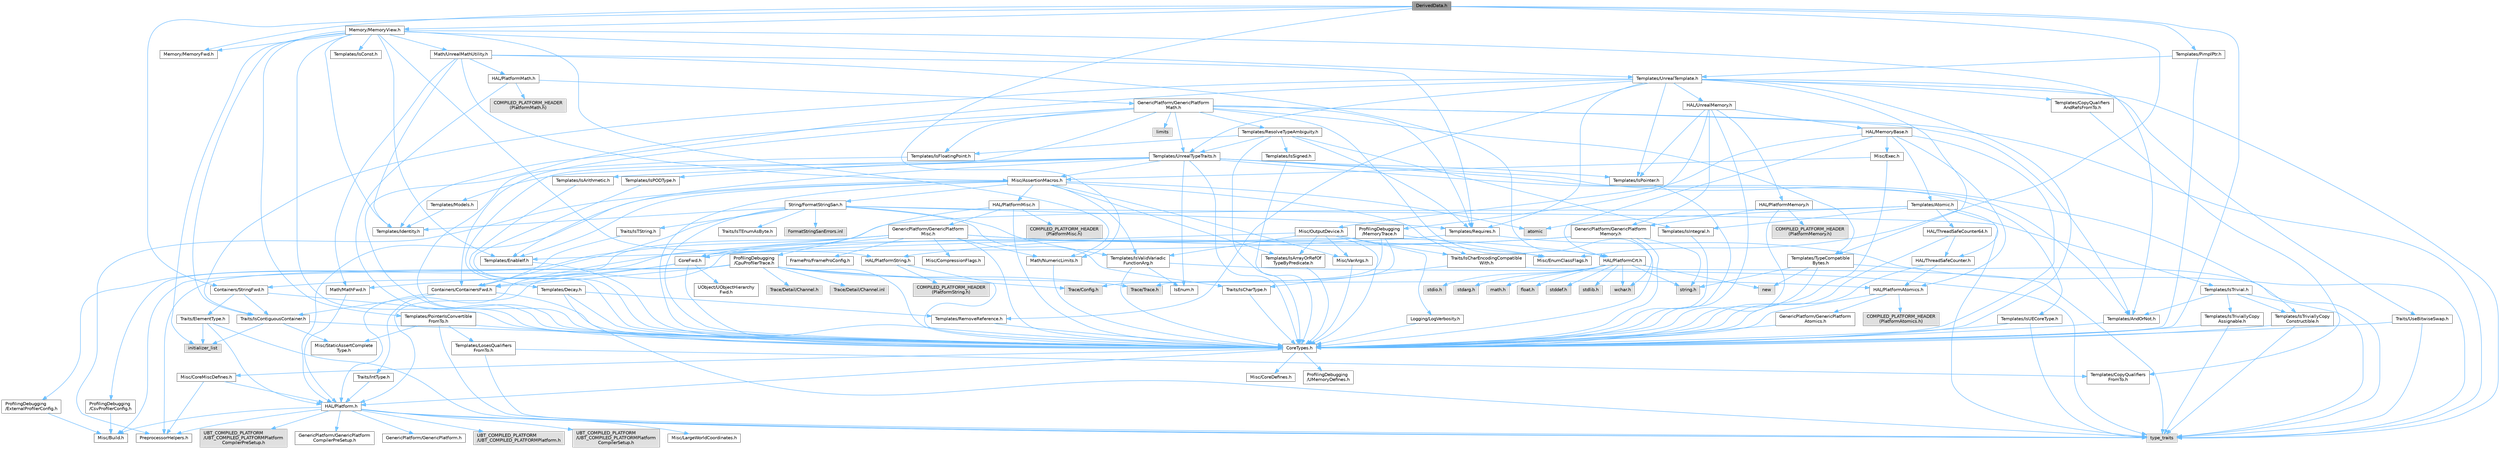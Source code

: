 digraph "DerivedData.h"
{
 // INTERACTIVE_SVG=YES
 // LATEX_PDF_SIZE
  bgcolor="transparent";
  edge [fontname=Helvetica,fontsize=10,labelfontname=Helvetica,labelfontsize=10];
  node [fontname=Helvetica,fontsize=10,shape=box,height=0.2,width=0.4];
  Node1 [id="Node000001",label="DerivedData.h",height=0.2,width=0.4,color="gray40", fillcolor="grey60", style="filled", fontcolor="black",tooltip=" "];
  Node1 -> Node2 [id="edge1_Node000001_Node000002",color="steelblue1",style="solid",tooltip=" "];
  Node2 [id="Node000002",label="Containers/StringFwd.h",height=0.2,width=0.4,color="grey40", fillcolor="white", style="filled",URL="$df/d37/StringFwd_8h.html",tooltip=" "];
  Node2 -> Node3 [id="edge2_Node000002_Node000003",color="steelblue1",style="solid",tooltip=" "];
  Node3 [id="Node000003",label="CoreTypes.h",height=0.2,width=0.4,color="grey40", fillcolor="white", style="filled",URL="$dc/dec/CoreTypes_8h.html",tooltip=" "];
  Node3 -> Node4 [id="edge3_Node000003_Node000004",color="steelblue1",style="solid",tooltip=" "];
  Node4 [id="Node000004",label="HAL/Platform.h",height=0.2,width=0.4,color="grey40", fillcolor="white", style="filled",URL="$d9/dd0/Platform_8h.html",tooltip=" "];
  Node4 -> Node5 [id="edge4_Node000004_Node000005",color="steelblue1",style="solid",tooltip=" "];
  Node5 [id="Node000005",label="Misc/Build.h",height=0.2,width=0.4,color="grey40", fillcolor="white", style="filled",URL="$d3/dbb/Build_8h.html",tooltip=" "];
  Node4 -> Node6 [id="edge5_Node000004_Node000006",color="steelblue1",style="solid",tooltip=" "];
  Node6 [id="Node000006",label="Misc/LargeWorldCoordinates.h",height=0.2,width=0.4,color="grey40", fillcolor="white", style="filled",URL="$d2/dcb/LargeWorldCoordinates_8h.html",tooltip=" "];
  Node4 -> Node7 [id="edge6_Node000004_Node000007",color="steelblue1",style="solid",tooltip=" "];
  Node7 [id="Node000007",label="type_traits",height=0.2,width=0.4,color="grey60", fillcolor="#E0E0E0", style="filled",tooltip=" "];
  Node4 -> Node8 [id="edge7_Node000004_Node000008",color="steelblue1",style="solid",tooltip=" "];
  Node8 [id="Node000008",label="PreprocessorHelpers.h",height=0.2,width=0.4,color="grey40", fillcolor="white", style="filled",URL="$db/ddb/PreprocessorHelpers_8h.html",tooltip=" "];
  Node4 -> Node9 [id="edge8_Node000004_Node000009",color="steelblue1",style="solid",tooltip=" "];
  Node9 [id="Node000009",label="UBT_COMPILED_PLATFORM\l/UBT_COMPILED_PLATFORMPlatform\lCompilerPreSetup.h",height=0.2,width=0.4,color="grey60", fillcolor="#E0E0E0", style="filled",tooltip=" "];
  Node4 -> Node10 [id="edge9_Node000004_Node000010",color="steelblue1",style="solid",tooltip=" "];
  Node10 [id="Node000010",label="GenericPlatform/GenericPlatform\lCompilerPreSetup.h",height=0.2,width=0.4,color="grey40", fillcolor="white", style="filled",URL="$d9/dc8/GenericPlatformCompilerPreSetup_8h.html",tooltip=" "];
  Node4 -> Node11 [id="edge10_Node000004_Node000011",color="steelblue1",style="solid",tooltip=" "];
  Node11 [id="Node000011",label="GenericPlatform/GenericPlatform.h",height=0.2,width=0.4,color="grey40", fillcolor="white", style="filled",URL="$d6/d84/GenericPlatform_8h.html",tooltip=" "];
  Node4 -> Node12 [id="edge11_Node000004_Node000012",color="steelblue1",style="solid",tooltip=" "];
  Node12 [id="Node000012",label="UBT_COMPILED_PLATFORM\l/UBT_COMPILED_PLATFORMPlatform.h",height=0.2,width=0.4,color="grey60", fillcolor="#E0E0E0", style="filled",tooltip=" "];
  Node4 -> Node13 [id="edge12_Node000004_Node000013",color="steelblue1",style="solid",tooltip=" "];
  Node13 [id="Node000013",label="UBT_COMPILED_PLATFORM\l/UBT_COMPILED_PLATFORMPlatform\lCompilerSetup.h",height=0.2,width=0.4,color="grey60", fillcolor="#E0E0E0", style="filled",tooltip=" "];
  Node3 -> Node14 [id="edge13_Node000003_Node000014",color="steelblue1",style="solid",tooltip=" "];
  Node14 [id="Node000014",label="ProfilingDebugging\l/UMemoryDefines.h",height=0.2,width=0.4,color="grey40", fillcolor="white", style="filled",URL="$d2/da2/UMemoryDefines_8h.html",tooltip=" "];
  Node3 -> Node15 [id="edge14_Node000003_Node000015",color="steelblue1",style="solid",tooltip=" "];
  Node15 [id="Node000015",label="Misc/CoreMiscDefines.h",height=0.2,width=0.4,color="grey40", fillcolor="white", style="filled",URL="$da/d38/CoreMiscDefines_8h.html",tooltip=" "];
  Node15 -> Node4 [id="edge15_Node000015_Node000004",color="steelblue1",style="solid",tooltip=" "];
  Node15 -> Node8 [id="edge16_Node000015_Node000008",color="steelblue1",style="solid",tooltip=" "];
  Node3 -> Node16 [id="edge17_Node000003_Node000016",color="steelblue1",style="solid",tooltip=" "];
  Node16 [id="Node000016",label="Misc/CoreDefines.h",height=0.2,width=0.4,color="grey40", fillcolor="white", style="filled",URL="$d3/dd2/CoreDefines_8h.html",tooltip=" "];
  Node2 -> Node17 [id="edge18_Node000002_Node000017",color="steelblue1",style="solid",tooltip=" "];
  Node17 [id="Node000017",label="Traits/ElementType.h",height=0.2,width=0.4,color="grey40", fillcolor="white", style="filled",URL="$d5/d4f/ElementType_8h.html",tooltip=" "];
  Node17 -> Node4 [id="edge19_Node000017_Node000004",color="steelblue1",style="solid",tooltip=" "];
  Node17 -> Node18 [id="edge20_Node000017_Node000018",color="steelblue1",style="solid",tooltip=" "];
  Node18 [id="Node000018",label="initializer_list",height=0.2,width=0.4,color="grey60", fillcolor="#E0E0E0", style="filled",tooltip=" "];
  Node17 -> Node7 [id="edge21_Node000017_Node000007",color="steelblue1",style="solid",tooltip=" "];
  Node2 -> Node19 [id="edge22_Node000002_Node000019",color="steelblue1",style="solid",tooltip=" "];
  Node19 [id="Node000019",label="Traits/IsContiguousContainer.h",height=0.2,width=0.4,color="grey40", fillcolor="white", style="filled",URL="$d5/d3c/IsContiguousContainer_8h.html",tooltip=" "];
  Node19 -> Node3 [id="edge23_Node000019_Node000003",color="steelblue1",style="solid",tooltip=" "];
  Node19 -> Node20 [id="edge24_Node000019_Node000020",color="steelblue1",style="solid",tooltip=" "];
  Node20 [id="Node000020",label="Misc/StaticAssertComplete\lType.h",height=0.2,width=0.4,color="grey40", fillcolor="white", style="filled",URL="$d5/d4e/StaticAssertCompleteType_8h.html",tooltip=" "];
  Node19 -> Node18 [id="edge25_Node000019_Node000018",color="steelblue1",style="solid",tooltip=" "];
  Node1 -> Node3 [id="edge26_Node000001_Node000003",color="steelblue1",style="solid",tooltip=" "];
  Node1 -> Node21 [id="edge27_Node000001_Node000021",color="steelblue1",style="solid",tooltip=" "];
  Node21 [id="Node000021",label="Math/NumericLimits.h",height=0.2,width=0.4,color="grey40", fillcolor="white", style="filled",URL="$df/d1b/NumericLimits_8h.html",tooltip=" "];
  Node21 -> Node3 [id="edge28_Node000021_Node000003",color="steelblue1",style="solid",tooltip=" "];
  Node1 -> Node22 [id="edge29_Node000001_Node000022",color="steelblue1",style="solid",tooltip=" "];
  Node22 [id="Node000022",label="Memory/MemoryFwd.h",height=0.2,width=0.4,color="grey40", fillcolor="white", style="filled",URL="$df/d72/MemoryFwd_8h.html",tooltip=" "];
  Node1 -> Node23 [id="edge30_Node000001_Node000023",color="steelblue1",style="solid",tooltip=" "];
  Node23 [id="Node000023",label="Memory/MemoryView.h",height=0.2,width=0.4,color="grey40", fillcolor="white", style="filled",URL="$db/d99/MemoryView_8h.html",tooltip=" "];
  Node23 -> Node3 [id="edge31_Node000023_Node000003",color="steelblue1",style="solid",tooltip=" "];
  Node23 -> Node24 [id="edge32_Node000023_Node000024",color="steelblue1",style="solid",tooltip=" "];
  Node24 [id="Node000024",label="HAL/PlatformString.h",height=0.2,width=0.4,color="grey40", fillcolor="white", style="filled",URL="$db/db5/PlatformString_8h.html",tooltip=" "];
  Node24 -> Node3 [id="edge33_Node000024_Node000003",color="steelblue1",style="solid",tooltip=" "];
  Node24 -> Node25 [id="edge34_Node000024_Node000025",color="steelblue1",style="solid",tooltip=" "];
  Node25 [id="Node000025",label="COMPILED_PLATFORM_HEADER\l(PlatformString.h)",height=0.2,width=0.4,color="grey60", fillcolor="#E0E0E0", style="filled",tooltip=" "];
  Node23 -> Node21 [id="edge35_Node000023_Node000021",color="steelblue1",style="solid",tooltip=" "];
  Node23 -> Node26 [id="edge36_Node000023_Node000026",color="steelblue1",style="solid",tooltip=" "];
  Node26 [id="Node000026",label="Math/UnrealMathUtility.h",height=0.2,width=0.4,color="grey40", fillcolor="white", style="filled",URL="$db/db8/UnrealMathUtility_8h.html",tooltip=" "];
  Node26 -> Node3 [id="edge37_Node000026_Node000003",color="steelblue1",style="solid",tooltip=" "];
  Node26 -> Node27 [id="edge38_Node000026_Node000027",color="steelblue1",style="solid",tooltip=" "];
  Node27 [id="Node000027",label="Misc/AssertionMacros.h",height=0.2,width=0.4,color="grey40", fillcolor="white", style="filled",URL="$d0/dfa/AssertionMacros_8h.html",tooltip=" "];
  Node27 -> Node3 [id="edge39_Node000027_Node000003",color="steelblue1",style="solid",tooltip=" "];
  Node27 -> Node4 [id="edge40_Node000027_Node000004",color="steelblue1",style="solid",tooltip=" "];
  Node27 -> Node28 [id="edge41_Node000027_Node000028",color="steelblue1",style="solid",tooltip=" "];
  Node28 [id="Node000028",label="HAL/PlatformMisc.h",height=0.2,width=0.4,color="grey40", fillcolor="white", style="filled",URL="$d0/df5/PlatformMisc_8h.html",tooltip=" "];
  Node28 -> Node3 [id="edge42_Node000028_Node000003",color="steelblue1",style="solid",tooltip=" "];
  Node28 -> Node29 [id="edge43_Node000028_Node000029",color="steelblue1",style="solid",tooltip=" "];
  Node29 [id="Node000029",label="GenericPlatform/GenericPlatform\lMisc.h",height=0.2,width=0.4,color="grey40", fillcolor="white", style="filled",URL="$db/d9a/GenericPlatformMisc_8h.html",tooltip=" "];
  Node29 -> Node2 [id="edge44_Node000029_Node000002",color="steelblue1",style="solid",tooltip=" "];
  Node29 -> Node30 [id="edge45_Node000029_Node000030",color="steelblue1",style="solid",tooltip=" "];
  Node30 [id="Node000030",label="CoreFwd.h",height=0.2,width=0.4,color="grey40", fillcolor="white", style="filled",URL="$d1/d1e/CoreFwd_8h.html",tooltip=" "];
  Node30 -> Node3 [id="edge46_Node000030_Node000003",color="steelblue1",style="solid",tooltip=" "];
  Node30 -> Node31 [id="edge47_Node000030_Node000031",color="steelblue1",style="solid",tooltip=" "];
  Node31 [id="Node000031",label="Containers/ContainersFwd.h",height=0.2,width=0.4,color="grey40", fillcolor="white", style="filled",URL="$d4/d0a/ContainersFwd_8h.html",tooltip=" "];
  Node31 -> Node4 [id="edge48_Node000031_Node000004",color="steelblue1",style="solid",tooltip=" "];
  Node31 -> Node3 [id="edge49_Node000031_Node000003",color="steelblue1",style="solid",tooltip=" "];
  Node31 -> Node19 [id="edge50_Node000031_Node000019",color="steelblue1",style="solid",tooltip=" "];
  Node30 -> Node32 [id="edge51_Node000030_Node000032",color="steelblue1",style="solid",tooltip=" "];
  Node32 [id="Node000032",label="Math/MathFwd.h",height=0.2,width=0.4,color="grey40", fillcolor="white", style="filled",URL="$d2/d10/MathFwd_8h.html",tooltip=" "];
  Node32 -> Node4 [id="edge52_Node000032_Node000004",color="steelblue1",style="solid",tooltip=" "];
  Node30 -> Node33 [id="edge53_Node000030_Node000033",color="steelblue1",style="solid",tooltip=" "];
  Node33 [id="Node000033",label="UObject/UObjectHierarchy\lFwd.h",height=0.2,width=0.4,color="grey40", fillcolor="white", style="filled",URL="$d3/d13/UObjectHierarchyFwd_8h.html",tooltip=" "];
  Node29 -> Node3 [id="edge54_Node000029_Node000003",color="steelblue1",style="solid",tooltip=" "];
  Node29 -> Node34 [id="edge55_Node000029_Node000034",color="steelblue1",style="solid",tooltip=" "];
  Node34 [id="Node000034",label="FramePro/FrameProConfig.h",height=0.2,width=0.4,color="grey40", fillcolor="white", style="filled",URL="$d7/d90/FrameProConfig_8h.html",tooltip=" "];
  Node29 -> Node35 [id="edge56_Node000029_Node000035",color="steelblue1",style="solid",tooltip=" "];
  Node35 [id="Node000035",label="HAL/PlatformCrt.h",height=0.2,width=0.4,color="grey40", fillcolor="white", style="filled",URL="$d8/d75/PlatformCrt_8h.html",tooltip=" "];
  Node35 -> Node36 [id="edge57_Node000035_Node000036",color="steelblue1",style="solid",tooltip=" "];
  Node36 [id="Node000036",label="new",height=0.2,width=0.4,color="grey60", fillcolor="#E0E0E0", style="filled",tooltip=" "];
  Node35 -> Node37 [id="edge58_Node000035_Node000037",color="steelblue1",style="solid",tooltip=" "];
  Node37 [id="Node000037",label="wchar.h",height=0.2,width=0.4,color="grey60", fillcolor="#E0E0E0", style="filled",tooltip=" "];
  Node35 -> Node38 [id="edge59_Node000035_Node000038",color="steelblue1",style="solid",tooltip=" "];
  Node38 [id="Node000038",label="stddef.h",height=0.2,width=0.4,color="grey60", fillcolor="#E0E0E0", style="filled",tooltip=" "];
  Node35 -> Node39 [id="edge60_Node000035_Node000039",color="steelblue1",style="solid",tooltip=" "];
  Node39 [id="Node000039",label="stdlib.h",height=0.2,width=0.4,color="grey60", fillcolor="#E0E0E0", style="filled",tooltip=" "];
  Node35 -> Node40 [id="edge61_Node000035_Node000040",color="steelblue1",style="solid",tooltip=" "];
  Node40 [id="Node000040",label="stdio.h",height=0.2,width=0.4,color="grey60", fillcolor="#E0E0E0", style="filled",tooltip=" "];
  Node35 -> Node41 [id="edge62_Node000035_Node000041",color="steelblue1",style="solid",tooltip=" "];
  Node41 [id="Node000041",label="stdarg.h",height=0.2,width=0.4,color="grey60", fillcolor="#E0E0E0", style="filled",tooltip=" "];
  Node35 -> Node42 [id="edge63_Node000035_Node000042",color="steelblue1",style="solid",tooltip=" "];
  Node42 [id="Node000042",label="math.h",height=0.2,width=0.4,color="grey60", fillcolor="#E0E0E0", style="filled",tooltip=" "];
  Node35 -> Node43 [id="edge64_Node000035_Node000043",color="steelblue1",style="solid",tooltip=" "];
  Node43 [id="Node000043",label="float.h",height=0.2,width=0.4,color="grey60", fillcolor="#E0E0E0", style="filled",tooltip=" "];
  Node35 -> Node44 [id="edge65_Node000035_Node000044",color="steelblue1",style="solid",tooltip=" "];
  Node44 [id="Node000044",label="string.h",height=0.2,width=0.4,color="grey60", fillcolor="#E0E0E0", style="filled",tooltip=" "];
  Node29 -> Node21 [id="edge66_Node000029_Node000021",color="steelblue1",style="solid",tooltip=" "];
  Node29 -> Node45 [id="edge67_Node000029_Node000045",color="steelblue1",style="solid",tooltip=" "];
  Node45 [id="Node000045",label="Misc/CompressionFlags.h",height=0.2,width=0.4,color="grey40", fillcolor="white", style="filled",URL="$d9/d76/CompressionFlags_8h.html",tooltip=" "];
  Node29 -> Node46 [id="edge68_Node000029_Node000046",color="steelblue1",style="solid",tooltip=" "];
  Node46 [id="Node000046",label="Misc/EnumClassFlags.h",height=0.2,width=0.4,color="grey40", fillcolor="white", style="filled",URL="$d8/de7/EnumClassFlags_8h.html",tooltip=" "];
  Node29 -> Node47 [id="edge69_Node000029_Node000047",color="steelblue1",style="solid",tooltip=" "];
  Node47 [id="Node000047",label="ProfilingDebugging\l/CsvProfilerConfig.h",height=0.2,width=0.4,color="grey40", fillcolor="white", style="filled",URL="$d3/d88/CsvProfilerConfig_8h.html",tooltip=" "];
  Node47 -> Node5 [id="edge70_Node000047_Node000005",color="steelblue1",style="solid",tooltip=" "];
  Node29 -> Node48 [id="edge71_Node000029_Node000048",color="steelblue1",style="solid",tooltip=" "];
  Node48 [id="Node000048",label="ProfilingDebugging\l/ExternalProfilerConfig.h",height=0.2,width=0.4,color="grey40", fillcolor="white", style="filled",URL="$d3/dbb/ExternalProfilerConfig_8h.html",tooltip=" "];
  Node48 -> Node5 [id="edge72_Node000048_Node000005",color="steelblue1",style="solid",tooltip=" "];
  Node28 -> Node49 [id="edge73_Node000028_Node000049",color="steelblue1",style="solid",tooltip=" "];
  Node49 [id="Node000049",label="COMPILED_PLATFORM_HEADER\l(PlatformMisc.h)",height=0.2,width=0.4,color="grey60", fillcolor="#E0E0E0", style="filled",tooltip=" "];
  Node28 -> Node50 [id="edge74_Node000028_Node000050",color="steelblue1",style="solid",tooltip=" "];
  Node50 [id="Node000050",label="ProfilingDebugging\l/CpuProfilerTrace.h",height=0.2,width=0.4,color="grey40", fillcolor="white", style="filled",URL="$da/dcb/CpuProfilerTrace_8h.html",tooltip=" "];
  Node50 -> Node3 [id="edge75_Node000050_Node000003",color="steelblue1",style="solid",tooltip=" "];
  Node50 -> Node31 [id="edge76_Node000050_Node000031",color="steelblue1",style="solid",tooltip=" "];
  Node50 -> Node51 [id="edge77_Node000050_Node000051",color="steelblue1",style="solid",tooltip=" "];
  Node51 [id="Node000051",label="HAL/PlatformAtomics.h",height=0.2,width=0.4,color="grey40", fillcolor="white", style="filled",URL="$d3/d36/PlatformAtomics_8h.html",tooltip=" "];
  Node51 -> Node3 [id="edge78_Node000051_Node000003",color="steelblue1",style="solid",tooltip=" "];
  Node51 -> Node52 [id="edge79_Node000051_Node000052",color="steelblue1",style="solid",tooltip=" "];
  Node52 [id="Node000052",label="GenericPlatform/GenericPlatform\lAtomics.h",height=0.2,width=0.4,color="grey40", fillcolor="white", style="filled",URL="$da/d72/GenericPlatformAtomics_8h.html",tooltip=" "];
  Node52 -> Node3 [id="edge80_Node000052_Node000003",color="steelblue1",style="solid",tooltip=" "];
  Node51 -> Node53 [id="edge81_Node000051_Node000053",color="steelblue1",style="solid",tooltip=" "];
  Node53 [id="Node000053",label="COMPILED_PLATFORM_HEADER\l(PlatformAtomics.h)",height=0.2,width=0.4,color="grey60", fillcolor="#E0E0E0", style="filled",tooltip=" "];
  Node50 -> Node8 [id="edge82_Node000050_Node000008",color="steelblue1",style="solid",tooltip=" "];
  Node50 -> Node5 [id="edge83_Node000050_Node000005",color="steelblue1",style="solid",tooltip=" "];
  Node50 -> Node54 [id="edge84_Node000050_Node000054",color="steelblue1",style="solid",tooltip=" "];
  Node54 [id="Node000054",label="Trace/Config.h",height=0.2,width=0.4,color="grey60", fillcolor="#E0E0E0", style="filled",tooltip=" "];
  Node50 -> Node55 [id="edge85_Node000050_Node000055",color="steelblue1",style="solid",tooltip=" "];
  Node55 [id="Node000055",label="Trace/Detail/Channel.h",height=0.2,width=0.4,color="grey60", fillcolor="#E0E0E0", style="filled",tooltip=" "];
  Node50 -> Node56 [id="edge86_Node000050_Node000056",color="steelblue1",style="solid",tooltip=" "];
  Node56 [id="Node000056",label="Trace/Detail/Channel.inl",height=0.2,width=0.4,color="grey60", fillcolor="#E0E0E0", style="filled",tooltip=" "];
  Node50 -> Node57 [id="edge87_Node000050_Node000057",color="steelblue1",style="solid",tooltip=" "];
  Node57 [id="Node000057",label="Trace/Trace.h",height=0.2,width=0.4,color="grey60", fillcolor="#E0E0E0", style="filled",tooltip=" "];
  Node27 -> Node8 [id="edge88_Node000027_Node000008",color="steelblue1",style="solid",tooltip=" "];
  Node27 -> Node58 [id="edge89_Node000027_Node000058",color="steelblue1",style="solid",tooltip=" "];
  Node58 [id="Node000058",label="Templates/EnableIf.h",height=0.2,width=0.4,color="grey40", fillcolor="white", style="filled",URL="$d7/d60/EnableIf_8h.html",tooltip=" "];
  Node58 -> Node3 [id="edge90_Node000058_Node000003",color="steelblue1",style="solid",tooltip=" "];
  Node27 -> Node59 [id="edge91_Node000027_Node000059",color="steelblue1",style="solid",tooltip=" "];
  Node59 [id="Node000059",label="Templates/IsArrayOrRefOf\lTypeByPredicate.h",height=0.2,width=0.4,color="grey40", fillcolor="white", style="filled",URL="$d6/da1/IsArrayOrRefOfTypeByPredicate_8h.html",tooltip=" "];
  Node59 -> Node3 [id="edge92_Node000059_Node000003",color="steelblue1",style="solid",tooltip=" "];
  Node27 -> Node60 [id="edge93_Node000027_Node000060",color="steelblue1",style="solid",tooltip=" "];
  Node60 [id="Node000060",label="Templates/IsValidVariadic\lFunctionArg.h",height=0.2,width=0.4,color="grey40", fillcolor="white", style="filled",URL="$d0/dc8/IsValidVariadicFunctionArg_8h.html",tooltip=" "];
  Node60 -> Node3 [id="edge94_Node000060_Node000003",color="steelblue1",style="solid",tooltip=" "];
  Node60 -> Node61 [id="edge95_Node000060_Node000061",color="steelblue1",style="solid",tooltip=" "];
  Node61 [id="Node000061",label="IsEnum.h",height=0.2,width=0.4,color="grey40", fillcolor="white", style="filled",URL="$d4/de5/IsEnum_8h.html",tooltip=" "];
  Node60 -> Node7 [id="edge96_Node000060_Node000007",color="steelblue1",style="solid",tooltip=" "];
  Node27 -> Node62 [id="edge97_Node000027_Node000062",color="steelblue1",style="solid",tooltip=" "];
  Node62 [id="Node000062",label="Traits/IsCharEncodingCompatible\lWith.h",height=0.2,width=0.4,color="grey40", fillcolor="white", style="filled",URL="$df/dd1/IsCharEncodingCompatibleWith_8h.html",tooltip=" "];
  Node62 -> Node7 [id="edge98_Node000062_Node000007",color="steelblue1",style="solid",tooltip=" "];
  Node62 -> Node63 [id="edge99_Node000062_Node000063",color="steelblue1",style="solid",tooltip=" "];
  Node63 [id="Node000063",label="Traits/IsCharType.h",height=0.2,width=0.4,color="grey40", fillcolor="white", style="filled",URL="$db/d51/IsCharType_8h.html",tooltip=" "];
  Node63 -> Node3 [id="edge100_Node000063_Node000003",color="steelblue1",style="solid",tooltip=" "];
  Node27 -> Node64 [id="edge101_Node000027_Node000064",color="steelblue1",style="solid",tooltip=" "];
  Node64 [id="Node000064",label="Misc/VarArgs.h",height=0.2,width=0.4,color="grey40", fillcolor="white", style="filled",URL="$d5/d6f/VarArgs_8h.html",tooltip=" "];
  Node64 -> Node3 [id="edge102_Node000064_Node000003",color="steelblue1",style="solid",tooltip=" "];
  Node27 -> Node65 [id="edge103_Node000027_Node000065",color="steelblue1",style="solid",tooltip=" "];
  Node65 [id="Node000065",label="String/FormatStringSan.h",height=0.2,width=0.4,color="grey40", fillcolor="white", style="filled",URL="$d3/d8b/FormatStringSan_8h.html",tooltip=" "];
  Node65 -> Node7 [id="edge104_Node000065_Node000007",color="steelblue1",style="solid",tooltip=" "];
  Node65 -> Node3 [id="edge105_Node000065_Node000003",color="steelblue1",style="solid",tooltip=" "];
  Node65 -> Node66 [id="edge106_Node000065_Node000066",color="steelblue1",style="solid",tooltip=" "];
  Node66 [id="Node000066",label="Templates/Requires.h",height=0.2,width=0.4,color="grey40", fillcolor="white", style="filled",URL="$dc/d96/Requires_8h.html",tooltip=" "];
  Node66 -> Node58 [id="edge107_Node000066_Node000058",color="steelblue1",style="solid",tooltip=" "];
  Node66 -> Node7 [id="edge108_Node000066_Node000007",color="steelblue1",style="solid",tooltip=" "];
  Node65 -> Node67 [id="edge109_Node000065_Node000067",color="steelblue1",style="solid",tooltip=" "];
  Node67 [id="Node000067",label="Templates/Identity.h",height=0.2,width=0.4,color="grey40", fillcolor="white", style="filled",URL="$d0/dd5/Identity_8h.html",tooltip=" "];
  Node65 -> Node60 [id="edge110_Node000065_Node000060",color="steelblue1",style="solid",tooltip=" "];
  Node65 -> Node63 [id="edge111_Node000065_Node000063",color="steelblue1",style="solid",tooltip=" "];
  Node65 -> Node68 [id="edge112_Node000065_Node000068",color="steelblue1",style="solid",tooltip=" "];
  Node68 [id="Node000068",label="Traits/IsTEnumAsByte.h",height=0.2,width=0.4,color="grey40", fillcolor="white", style="filled",URL="$d1/de6/IsTEnumAsByte_8h.html",tooltip=" "];
  Node65 -> Node69 [id="edge113_Node000065_Node000069",color="steelblue1",style="solid",tooltip=" "];
  Node69 [id="Node000069",label="Traits/IsTString.h",height=0.2,width=0.4,color="grey40", fillcolor="white", style="filled",URL="$d0/df8/IsTString_8h.html",tooltip=" "];
  Node69 -> Node31 [id="edge114_Node000069_Node000031",color="steelblue1",style="solid",tooltip=" "];
  Node65 -> Node31 [id="edge115_Node000065_Node000031",color="steelblue1",style="solid",tooltip=" "];
  Node65 -> Node70 [id="edge116_Node000065_Node000070",color="steelblue1",style="solid",tooltip=" "];
  Node70 [id="Node000070",label="FormatStringSanErrors.inl",height=0.2,width=0.4,color="grey60", fillcolor="#E0E0E0", style="filled",tooltip=" "];
  Node27 -> Node71 [id="edge117_Node000027_Node000071",color="steelblue1",style="solid",tooltip=" "];
  Node71 [id="Node000071",label="atomic",height=0.2,width=0.4,color="grey60", fillcolor="#E0E0E0", style="filled",tooltip=" "];
  Node26 -> Node72 [id="edge118_Node000026_Node000072",color="steelblue1",style="solid",tooltip=" "];
  Node72 [id="Node000072",label="HAL/PlatformMath.h",height=0.2,width=0.4,color="grey40", fillcolor="white", style="filled",URL="$dc/d53/PlatformMath_8h.html",tooltip=" "];
  Node72 -> Node3 [id="edge119_Node000072_Node000003",color="steelblue1",style="solid",tooltip=" "];
  Node72 -> Node73 [id="edge120_Node000072_Node000073",color="steelblue1",style="solid",tooltip=" "];
  Node73 [id="Node000073",label="GenericPlatform/GenericPlatform\lMath.h",height=0.2,width=0.4,color="grey40", fillcolor="white", style="filled",URL="$d5/d79/GenericPlatformMath_8h.html",tooltip=" "];
  Node73 -> Node3 [id="edge121_Node000073_Node000003",color="steelblue1",style="solid",tooltip=" "];
  Node73 -> Node31 [id="edge122_Node000073_Node000031",color="steelblue1",style="solid",tooltip=" "];
  Node73 -> Node35 [id="edge123_Node000073_Node000035",color="steelblue1",style="solid",tooltip=" "];
  Node73 -> Node74 [id="edge124_Node000073_Node000074",color="steelblue1",style="solid",tooltip=" "];
  Node74 [id="Node000074",label="Templates/AndOrNot.h",height=0.2,width=0.4,color="grey40", fillcolor="white", style="filled",URL="$db/d0a/AndOrNot_8h.html",tooltip=" "];
  Node74 -> Node3 [id="edge125_Node000074_Node000003",color="steelblue1",style="solid",tooltip=" "];
  Node73 -> Node75 [id="edge126_Node000073_Node000075",color="steelblue1",style="solid",tooltip=" "];
  Node75 [id="Node000075",label="Templates/Decay.h",height=0.2,width=0.4,color="grey40", fillcolor="white", style="filled",URL="$dd/d0f/Decay_8h.html",tooltip=" "];
  Node75 -> Node3 [id="edge127_Node000075_Node000003",color="steelblue1",style="solid",tooltip=" "];
  Node75 -> Node76 [id="edge128_Node000075_Node000076",color="steelblue1",style="solid",tooltip=" "];
  Node76 [id="Node000076",label="Templates/RemoveReference.h",height=0.2,width=0.4,color="grey40", fillcolor="white", style="filled",URL="$da/dbe/RemoveReference_8h.html",tooltip=" "];
  Node76 -> Node3 [id="edge129_Node000076_Node000003",color="steelblue1",style="solid",tooltip=" "];
  Node75 -> Node7 [id="edge130_Node000075_Node000007",color="steelblue1",style="solid",tooltip=" "];
  Node73 -> Node77 [id="edge131_Node000073_Node000077",color="steelblue1",style="solid",tooltip=" "];
  Node77 [id="Node000077",label="Templates/IsFloatingPoint.h",height=0.2,width=0.4,color="grey40", fillcolor="white", style="filled",URL="$d3/d11/IsFloatingPoint_8h.html",tooltip=" "];
  Node77 -> Node3 [id="edge132_Node000077_Node000003",color="steelblue1",style="solid",tooltip=" "];
  Node73 -> Node78 [id="edge133_Node000073_Node000078",color="steelblue1",style="solid",tooltip=" "];
  Node78 [id="Node000078",label="Templates/UnrealTypeTraits.h",height=0.2,width=0.4,color="grey40", fillcolor="white", style="filled",URL="$d2/d2d/UnrealTypeTraits_8h.html",tooltip=" "];
  Node78 -> Node3 [id="edge134_Node000078_Node000003",color="steelblue1",style="solid",tooltip=" "];
  Node78 -> Node79 [id="edge135_Node000078_Node000079",color="steelblue1",style="solid",tooltip=" "];
  Node79 [id="Node000079",label="Templates/IsPointer.h",height=0.2,width=0.4,color="grey40", fillcolor="white", style="filled",URL="$d7/d05/IsPointer_8h.html",tooltip=" "];
  Node79 -> Node3 [id="edge136_Node000079_Node000003",color="steelblue1",style="solid",tooltip=" "];
  Node78 -> Node27 [id="edge137_Node000078_Node000027",color="steelblue1",style="solid",tooltip=" "];
  Node78 -> Node74 [id="edge138_Node000078_Node000074",color="steelblue1",style="solid",tooltip=" "];
  Node78 -> Node58 [id="edge139_Node000078_Node000058",color="steelblue1",style="solid",tooltip=" "];
  Node78 -> Node80 [id="edge140_Node000078_Node000080",color="steelblue1",style="solid",tooltip=" "];
  Node80 [id="Node000080",label="Templates/IsArithmetic.h",height=0.2,width=0.4,color="grey40", fillcolor="white", style="filled",URL="$d2/d5d/IsArithmetic_8h.html",tooltip=" "];
  Node80 -> Node3 [id="edge141_Node000080_Node000003",color="steelblue1",style="solid",tooltip=" "];
  Node78 -> Node61 [id="edge142_Node000078_Node000061",color="steelblue1",style="solid",tooltip=" "];
  Node78 -> Node81 [id="edge143_Node000078_Node000081",color="steelblue1",style="solid",tooltip=" "];
  Node81 [id="Node000081",label="Templates/Models.h",height=0.2,width=0.4,color="grey40", fillcolor="white", style="filled",URL="$d3/d0c/Models_8h.html",tooltip=" "];
  Node81 -> Node67 [id="edge144_Node000081_Node000067",color="steelblue1",style="solid",tooltip=" "];
  Node78 -> Node82 [id="edge145_Node000078_Node000082",color="steelblue1",style="solid",tooltip=" "];
  Node82 [id="Node000082",label="Templates/IsPODType.h",height=0.2,width=0.4,color="grey40", fillcolor="white", style="filled",URL="$d7/db1/IsPODType_8h.html",tooltip=" "];
  Node82 -> Node3 [id="edge146_Node000082_Node000003",color="steelblue1",style="solid",tooltip=" "];
  Node78 -> Node83 [id="edge147_Node000078_Node000083",color="steelblue1",style="solid",tooltip=" "];
  Node83 [id="Node000083",label="Templates/IsUECoreType.h",height=0.2,width=0.4,color="grey40", fillcolor="white", style="filled",URL="$d1/db8/IsUECoreType_8h.html",tooltip=" "];
  Node83 -> Node3 [id="edge148_Node000083_Node000003",color="steelblue1",style="solid",tooltip=" "];
  Node83 -> Node7 [id="edge149_Node000083_Node000007",color="steelblue1",style="solid",tooltip=" "];
  Node78 -> Node84 [id="edge150_Node000078_Node000084",color="steelblue1",style="solid",tooltip=" "];
  Node84 [id="Node000084",label="Templates/IsTriviallyCopy\lConstructible.h",height=0.2,width=0.4,color="grey40", fillcolor="white", style="filled",URL="$d3/d78/IsTriviallyCopyConstructible_8h.html",tooltip=" "];
  Node84 -> Node3 [id="edge151_Node000084_Node000003",color="steelblue1",style="solid",tooltip=" "];
  Node84 -> Node7 [id="edge152_Node000084_Node000007",color="steelblue1",style="solid",tooltip=" "];
  Node73 -> Node66 [id="edge153_Node000073_Node000066",color="steelblue1",style="solid",tooltip=" "];
  Node73 -> Node85 [id="edge154_Node000073_Node000085",color="steelblue1",style="solid",tooltip=" "];
  Node85 [id="Node000085",label="Templates/ResolveTypeAmbiguity.h",height=0.2,width=0.4,color="grey40", fillcolor="white", style="filled",URL="$df/d1f/ResolveTypeAmbiguity_8h.html",tooltip=" "];
  Node85 -> Node3 [id="edge155_Node000085_Node000003",color="steelblue1",style="solid",tooltip=" "];
  Node85 -> Node77 [id="edge156_Node000085_Node000077",color="steelblue1",style="solid",tooltip=" "];
  Node85 -> Node78 [id="edge157_Node000085_Node000078",color="steelblue1",style="solid",tooltip=" "];
  Node85 -> Node86 [id="edge158_Node000085_Node000086",color="steelblue1",style="solid",tooltip=" "];
  Node86 [id="Node000086",label="Templates/IsSigned.h",height=0.2,width=0.4,color="grey40", fillcolor="white", style="filled",URL="$d8/dd8/IsSigned_8h.html",tooltip=" "];
  Node86 -> Node3 [id="edge159_Node000086_Node000003",color="steelblue1",style="solid",tooltip=" "];
  Node85 -> Node87 [id="edge160_Node000085_Node000087",color="steelblue1",style="solid",tooltip=" "];
  Node87 [id="Node000087",label="Templates/IsIntegral.h",height=0.2,width=0.4,color="grey40", fillcolor="white", style="filled",URL="$da/d64/IsIntegral_8h.html",tooltip=" "];
  Node87 -> Node3 [id="edge161_Node000087_Node000003",color="steelblue1",style="solid",tooltip=" "];
  Node85 -> Node66 [id="edge162_Node000085_Node000066",color="steelblue1",style="solid",tooltip=" "];
  Node73 -> Node88 [id="edge163_Node000073_Node000088",color="steelblue1",style="solid",tooltip=" "];
  Node88 [id="Node000088",label="Templates/TypeCompatible\lBytes.h",height=0.2,width=0.4,color="grey40", fillcolor="white", style="filled",URL="$df/d0a/TypeCompatibleBytes_8h.html",tooltip=" "];
  Node88 -> Node3 [id="edge164_Node000088_Node000003",color="steelblue1",style="solid",tooltip=" "];
  Node88 -> Node44 [id="edge165_Node000088_Node000044",color="steelblue1",style="solid",tooltip=" "];
  Node88 -> Node36 [id="edge166_Node000088_Node000036",color="steelblue1",style="solid",tooltip=" "];
  Node88 -> Node7 [id="edge167_Node000088_Node000007",color="steelblue1",style="solid",tooltip=" "];
  Node73 -> Node89 [id="edge168_Node000073_Node000089",color="steelblue1",style="solid",tooltip=" "];
  Node89 [id="Node000089",label="limits",height=0.2,width=0.4,color="grey60", fillcolor="#E0E0E0", style="filled",tooltip=" "];
  Node73 -> Node7 [id="edge169_Node000073_Node000007",color="steelblue1",style="solid",tooltip=" "];
  Node72 -> Node90 [id="edge170_Node000072_Node000090",color="steelblue1",style="solid",tooltip=" "];
  Node90 [id="Node000090",label="COMPILED_PLATFORM_HEADER\l(PlatformMath.h)",height=0.2,width=0.4,color="grey60", fillcolor="#E0E0E0", style="filled",tooltip=" "];
  Node26 -> Node32 [id="edge171_Node000026_Node000032",color="steelblue1",style="solid",tooltip=" "];
  Node26 -> Node67 [id="edge172_Node000026_Node000067",color="steelblue1",style="solid",tooltip=" "];
  Node26 -> Node66 [id="edge173_Node000026_Node000066",color="steelblue1",style="solid",tooltip=" "];
  Node23 -> Node22 [id="edge174_Node000023_Node000022",color="steelblue1",style="solid",tooltip=" "];
  Node23 -> Node74 [id="edge175_Node000023_Node000074",color="steelblue1",style="solid",tooltip=" "];
  Node23 -> Node58 [id="edge176_Node000023_Node000058",color="steelblue1",style="solid",tooltip=" "];
  Node23 -> Node67 [id="edge177_Node000023_Node000067",color="steelblue1",style="solid",tooltip=" "];
  Node23 -> Node91 [id="edge178_Node000023_Node000091",color="steelblue1",style="solid",tooltip=" "];
  Node91 [id="Node000091",label="Templates/IsConst.h",height=0.2,width=0.4,color="grey40", fillcolor="white", style="filled",URL="$dc/dde/IsConst_8h.html",tooltip=" "];
  Node23 -> Node92 [id="edge179_Node000023_Node000092",color="steelblue1",style="solid",tooltip=" "];
  Node92 [id="Node000092",label="Templates/PointerIsConvertible\lFromTo.h",height=0.2,width=0.4,color="grey40", fillcolor="white", style="filled",URL="$d6/d65/PointerIsConvertibleFromTo_8h.html",tooltip=" "];
  Node92 -> Node3 [id="edge180_Node000092_Node000003",color="steelblue1",style="solid",tooltip=" "];
  Node92 -> Node20 [id="edge181_Node000092_Node000020",color="steelblue1",style="solid",tooltip=" "];
  Node92 -> Node93 [id="edge182_Node000092_Node000093",color="steelblue1",style="solid",tooltip=" "];
  Node93 [id="Node000093",label="Templates/LosesQualifiers\lFromTo.h",height=0.2,width=0.4,color="grey40", fillcolor="white", style="filled",URL="$d2/db3/LosesQualifiersFromTo_8h.html",tooltip=" "];
  Node93 -> Node94 [id="edge183_Node000093_Node000094",color="steelblue1",style="solid",tooltip=" "];
  Node94 [id="Node000094",label="Templates/CopyQualifiers\lFromTo.h",height=0.2,width=0.4,color="grey40", fillcolor="white", style="filled",URL="$d5/db4/CopyQualifiersFromTo_8h.html",tooltip=" "];
  Node93 -> Node7 [id="edge184_Node000093_Node000007",color="steelblue1",style="solid",tooltip=" "];
  Node92 -> Node7 [id="edge185_Node000092_Node000007",color="steelblue1",style="solid",tooltip=" "];
  Node23 -> Node95 [id="edge186_Node000023_Node000095",color="steelblue1",style="solid",tooltip=" "];
  Node95 [id="Node000095",label="Templates/UnrealTemplate.h",height=0.2,width=0.4,color="grey40", fillcolor="white", style="filled",URL="$d4/d24/UnrealTemplate_8h.html",tooltip=" "];
  Node95 -> Node3 [id="edge187_Node000095_Node000003",color="steelblue1",style="solid",tooltip=" "];
  Node95 -> Node79 [id="edge188_Node000095_Node000079",color="steelblue1",style="solid",tooltip=" "];
  Node95 -> Node96 [id="edge189_Node000095_Node000096",color="steelblue1",style="solid",tooltip=" "];
  Node96 [id="Node000096",label="HAL/UnrealMemory.h",height=0.2,width=0.4,color="grey40", fillcolor="white", style="filled",URL="$d9/d96/UnrealMemory_8h.html",tooltip=" "];
  Node96 -> Node3 [id="edge190_Node000096_Node000003",color="steelblue1",style="solid",tooltip=" "];
  Node96 -> Node97 [id="edge191_Node000096_Node000097",color="steelblue1",style="solid",tooltip=" "];
  Node97 [id="Node000097",label="GenericPlatform/GenericPlatform\lMemory.h",height=0.2,width=0.4,color="grey40", fillcolor="white", style="filled",URL="$dd/d22/GenericPlatformMemory_8h.html",tooltip=" "];
  Node97 -> Node30 [id="edge192_Node000097_Node000030",color="steelblue1",style="solid",tooltip=" "];
  Node97 -> Node3 [id="edge193_Node000097_Node000003",color="steelblue1",style="solid",tooltip=" "];
  Node97 -> Node24 [id="edge194_Node000097_Node000024",color="steelblue1",style="solid",tooltip=" "];
  Node97 -> Node44 [id="edge195_Node000097_Node000044",color="steelblue1",style="solid",tooltip=" "];
  Node97 -> Node37 [id="edge196_Node000097_Node000037",color="steelblue1",style="solid",tooltip=" "];
  Node96 -> Node98 [id="edge197_Node000096_Node000098",color="steelblue1",style="solid",tooltip=" "];
  Node98 [id="Node000098",label="HAL/MemoryBase.h",height=0.2,width=0.4,color="grey40", fillcolor="white", style="filled",URL="$d6/d9f/MemoryBase_8h.html",tooltip=" "];
  Node98 -> Node3 [id="edge198_Node000098_Node000003",color="steelblue1",style="solid",tooltip=" "];
  Node98 -> Node51 [id="edge199_Node000098_Node000051",color="steelblue1",style="solid",tooltip=" "];
  Node98 -> Node35 [id="edge200_Node000098_Node000035",color="steelblue1",style="solid",tooltip=" "];
  Node98 -> Node99 [id="edge201_Node000098_Node000099",color="steelblue1",style="solid",tooltip=" "];
  Node99 [id="Node000099",label="Misc/Exec.h",height=0.2,width=0.4,color="grey40", fillcolor="white", style="filled",URL="$de/ddb/Exec_8h.html",tooltip=" "];
  Node99 -> Node3 [id="edge202_Node000099_Node000003",color="steelblue1",style="solid",tooltip=" "];
  Node99 -> Node27 [id="edge203_Node000099_Node000027",color="steelblue1",style="solid",tooltip=" "];
  Node98 -> Node100 [id="edge204_Node000098_Node000100",color="steelblue1",style="solid",tooltip=" "];
  Node100 [id="Node000100",label="Misc/OutputDevice.h",height=0.2,width=0.4,color="grey40", fillcolor="white", style="filled",URL="$d7/d32/OutputDevice_8h.html",tooltip=" "];
  Node100 -> Node30 [id="edge205_Node000100_Node000030",color="steelblue1",style="solid",tooltip=" "];
  Node100 -> Node3 [id="edge206_Node000100_Node000003",color="steelblue1",style="solid",tooltip=" "];
  Node100 -> Node101 [id="edge207_Node000100_Node000101",color="steelblue1",style="solid",tooltip=" "];
  Node101 [id="Node000101",label="Logging/LogVerbosity.h",height=0.2,width=0.4,color="grey40", fillcolor="white", style="filled",URL="$d2/d8f/LogVerbosity_8h.html",tooltip=" "];
  Node101 -> Node3 [id="edge208_Node000101_Node000003",color="steelblue1",style="solid",tooltip=" "];
  Node100 -> Node64 [id="edge209_Node000100_Node000064",color="steelblue1",style="solid",tooltip=" "];
  Node100 -> Node59 [id="edge210_Node000100_Node000059",color="steelblue1",style="solid",tooltip=" "];
  Node100 -> Node60 [id="edge211_Node000100_Node000060",color="steelblue1",style="solid",tooltip=" "];
  Node100 -> Node62 [id="edge212_Node000100_Node000062",color="steelblue1",style="solid",tooltip=" "];
  Node98 -> Node102 [id="edge213_Node000098_Node000102",color="steelblue1",style="solid",tooltip=" "];
  Node102 [id="Node000102",label="Templates/Atomic.h",height=0.2,width=0.4,color="grey40", fillcolor="white", style="filled",URL="$d3/d91/Atomic_8h.html",tooltip=" "];
  Node102 -> Node103 [id="edge214_Node000102_Node000103",color="steelblue1",style="solid",tooltip=" "];
  Node103 [id="Node000103",label="HAL/ThreadSafeCounter.h",height=0.2,width=0.4,color="grey40", fillcolor="white", style="filled",URL="$dc/dc9/ThreadSafeCounter_8h.html",tooltip=" "];
  Node103 -> Node3 [id="edge215_Node000103_Node000003",color="steelblue1",style="solid",tooltip=" "];
  Node103 -> Node51 [id="edge216_Node000103_Node000051",color="steelblue1",style="solid",tooltip=" "];
  Node102 -> Node104 [id="edge217_Node000102_Node000104",color="steelblue1",style="solid",tooltip=" "];
  Node104 [id="Node000104",label="HAL/ThreadSafeCounter64.h",height=0.2,width=0.4,color="grey40", fillcolor="white", style="filled",URL="$d0/d12/ThreadSafeCounter64_8h.html",tooltip=" "];
  Node104 -> Node3 [id="edge218_Node000104_Node000003",color="steelblue1",style="solid",tooltip=" "];
  Node104 -> Node103 [id="edge219_Node000104_Node000103",color="steelblue1",style="solid",tooltip=" "];
  Node102 -> Node87 [id="edge220_Node000102_Node000087",color="steelblue1",style="solid",tooltip=" "];
  Node102 -> Node105 [id="edge221_Node000102_Node000105",color="steelblue1",style="solid",tooltip=" "];
  Node105 [id="Node000105",label="Templates/IsTrivial.h",height=0.2,width=0.4,color="grey40", fillcolor="white", style="filled",URL="$da/d4c/IsTrivial_8h.html",tooltip=" "];
  Node105 -> Node74 [id="edge222_Node000105_Node000074",color="steelblue1",style="solid",tooltip=" "];
  Node105 -> Node84 [id="edge223_Node000105_Node000084",color="steelblue1",style="solid",tooltip=" "];
  Node105 -> Node106 [id="edge224_Node000105_Node000106",color="steelblue1",style="solid",tooltip=" "];
  Node106 [id="Node000106",label="Templates/IsTriviallyCopy\lAssignable.h",height=0.2,width=0.4,color="grey40", fillcolor="white", style="filled",URL="$d2/df2/IsTriviallyCopyAssignable_8h.html",tooltip=" "];
  Node106 -> Node3 [id="edge225_Node000106_Node000003",color="steelblue1",style="solid",tooltip=" "];
  Node106 -> Node7 [id="edge226_Node000106_Node000007",color="steelblue1",style="solid",tooltip=" "];
  Node105 -> Node7 [id="edge227_Node000105_Node000007",color="steelblue1",style="solid",tooltip=" "];
  Node102 -> Node107 [id="edge228_Node000102_Node000107",color="steelblue1",style="solid",tooltip=" "];
  Node107 [id="Node000107",label="Traits/IntType.h",height=0.2,width=0.4,color="grey40", fillcolor="white", style="filled",URL="$d7/deb/IntType_8h.html",tooltip=" "];
  Node107 -> Node4 [id="edge229_Node000107_Node000004",color="steelblue1",style="solid",tooltip=" "];
  Node102 -> Node71 [id="edge230_Node000102_Node000071",color="steelblue1",style="solid",tooltip=" "];
  Node96 -> Node108 [id="edge231_Node000096_Node000108",color="steelblue1",style="solid",tooltip=" "];
  Node108 [id="Node000108",label="HAL/PlatformMemory.h",height=0.2,width=0.4,color="grey40", fillcolor="white", style="filled",URL="$de/d68/PlatformMemory_8h.html",tooltip=" "];
  Node108 -> Node3 [id="edge232_Node000108_Node000003",color="steelblue1",style="solid",tooltip=" "];
  Node108 -> Node97 [id="edge233_Node000108_Node000097",color="steelblue1",style="solid",tooltip=" "];
  Node108 -> Node109 [id="edge234_Node000108_Node000109",color="steelblue1",style="solid",tooltip=" "];
  Node109 [id="Node000109",label="COMPILED_PLATFORM_HEADER\l(PlatformMemory.h)",height=0.2,width=0.4,color="grey60", fillcolor="#E0E0E0", style="filled",tooltip=" "];
  Node96 -> Node110 [id="edge235_Node000096_Node000110",color="steelblue1",style="solid",tooltip=" "];
  Node110 [id="Node000110",label="ProfilingDebugging\l/MemoryTrace.h",height=0.2,width=0.4,color="grey40", fillcolor="white", style="filled",URL="$da/dd7/MemoryTrace_8h.html",tooltip=" "];
  Node110 -> Node4 [id="edge236_Node000110_Node000004",color="steelblue1",style="solid",tooltip=" "];
  Node110 -> Node46 [id="edge237_Node000110_Node000046",color="steelblue1",style="solid",tooltip=" "];
  Node110 -> Node54 [id="edge238_Node000110_Node000054",color="steelblue1",style="solid",tooltip=" "];
  Node110 -> Node57 [id="edge239_Node000110_Node000057",color="steelblue1",style="solid",tooltip=" "];
  Node96 -> Node79 [id="edge240_Node000096_Node000079",color="steelblue1",style="solid",tooltip=" "];
  Node95 -> Node111 [id="edge241_Node000095_Node000111",color="steelblue1",style="solid",tooltip=" "];
  Node111 [id="Node000111",label="Templates/CopyQualifiers\lAndRefsFromTo.h",height=0.2,width=0.4,color="grey40", fillcolor="white", style="filled",URL="$d3/db3/CopyQualifiersAndRefsFromTo_8h.html",tooltip=" "];
  Node111 -> Node94 [id="edge242_Node000111_Node000094",color="steelblue1",style="solid",tooltip=" "];
  Node95 -> Node78 [id="edge243_Node000095_Node000078",color="steelblue1",style="solid",tooltip=" "];
  Node95 -> Node76 [id="edge244_Node000095_Node000076",color="steelblue1",style="solid",tooltip=" "];
  Node95 -> Node66 [id="edge245_Node000095_Node000066",color="steelblue1",style="solid",tooltip=" "];
  Node95 -> Node88 [id="edge246_Node000095_Node000088",color="steelblue1",style="solid",tooltip=" "];
  Node95 -> Node67 [id="edge247_Node000095_Node000067",color="steelblue1",style="solid",tooltip=" "];
  Node95 -> Node19 [id="edge248_Node000095_Node000019",color="steelblue1",style="solid",tooltip=" "];
  Node95 -> Node112 [id="edge249_Node000095_Node000112",color="steelblue1",style="solid",tooltip=" "];
  Node112 [id="Node000112",label="Traits/UseBitwiseSwap.h",height=0.2,width=0.4,color="grey40", fillcolor="white", style="filled",URL="$db/df3/UseBitwiseSwap_8h.html",tooltip=" "];
  Node112 -> Node3 [id="edge250_Node000112_Node000003",color="steelblue1",style="solid",tooltip=" "];
  Node112 -> Node7 [id="edge251_Node000112_Node000007",color="steelblue1",style="solid",tooltip=" "];
  Node95 -> Node7 [id="edge252_Node000095_Node000007",color="steelblue1",style="solid",tooltip=" "];
  Node23 -> Node19 [id="edge253_Node000023_Node000019",color="steelblue1",style="solid",tooltip=" "];
  Node23 -> Node18 [id="edge254_Node000023_Node000018",color="steelblue1",style="solid",tooltip=" "];
  Node1 -> Node46 [id="edge255_Node000001_Node000046",color="steelblue1",style="solid",tooltip=" "];
  Node1 -> Node113 [id="edge256_Node000001_Node000113",color="steelblue1",style="solid",tooltip=" "];
  Node113 [id="Node000113",label="Templates/PimplPtr.h",height=0.2,width=0.4,color="grey40", fillcolor="white", style="filled",URL="$d4/d67/PimplPtr_8h.html",tooltip=" "];
  Node113 -> Node3 [id="edge257_Node000113_Node000003",color="steelblue1",style="solid",tooltip=" "];
  Node113 -> Node95 [id="edge258_Node000113_Node000095",color="steelblue1",style="solid",tooltip=" "];
}
